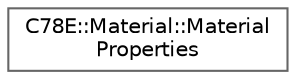 digraph "Graphical Class Hierarchy"
{
 // LATEX_PDF_SIZE
  bgcolor="transparent";
  edge [fontname=Helvetica,fontsize=10,labelfontname=Helvetica,labelfontsize=10];
  node [fontname=Helvetica,fontsize=10,shape=box,height=0.2,width=0.4];
  rankdir="LR";
  Node0 [id="Node000000",label="C78E::Material::Material\lProperties",height=0.2,width=0.4,color="grey40", fillcolor="white", style="filled",URL="$d0/d18/struct_c78_e_1_1_material_1_1_material_properties.html",tooltip=" "];
}
